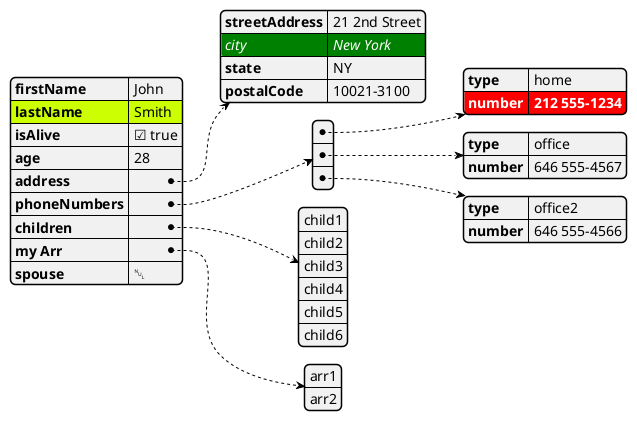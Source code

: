 @startjson
<style>
  .h1 {
    BackGroundColor green
    FontColor white
    FontStyle italic
  }
  .h2 {
    BackGroundColor red
    FontColor white
    FontStyle bold
  }
</style>
#highlight "lastName"
#highlight "address" / "city" <<h1>>
#highlight "phoneNumbers" / "0" / "number" <<h2>>
{
  "firstName": "John",
  "lastName": "Smith",
  "isAlive": true,
  "age": 28,
  "address": {
    "streetAddress": "21 2nd Street",
    "city": "New York",
    "state": "NY",
    "postalCode": "10021-3100"
  },
  "phoneNumbers": [
    {
      "type": "home",
      "number": "212 555-1234"
    },
    {
      "type": "office",
      "number": "646 555-4567"
    },
    {
      "type": "office2",
      "number": "646 555-4566"
    }
  ],
  "children": [
    "child1",
    "child2",
    "child3",
    "child4",
    "child5",
    "child6"
  ],
  "my Arr": [
    "arr1",
    "arr2"
  ],
  "spouse": null
}
@endjson
